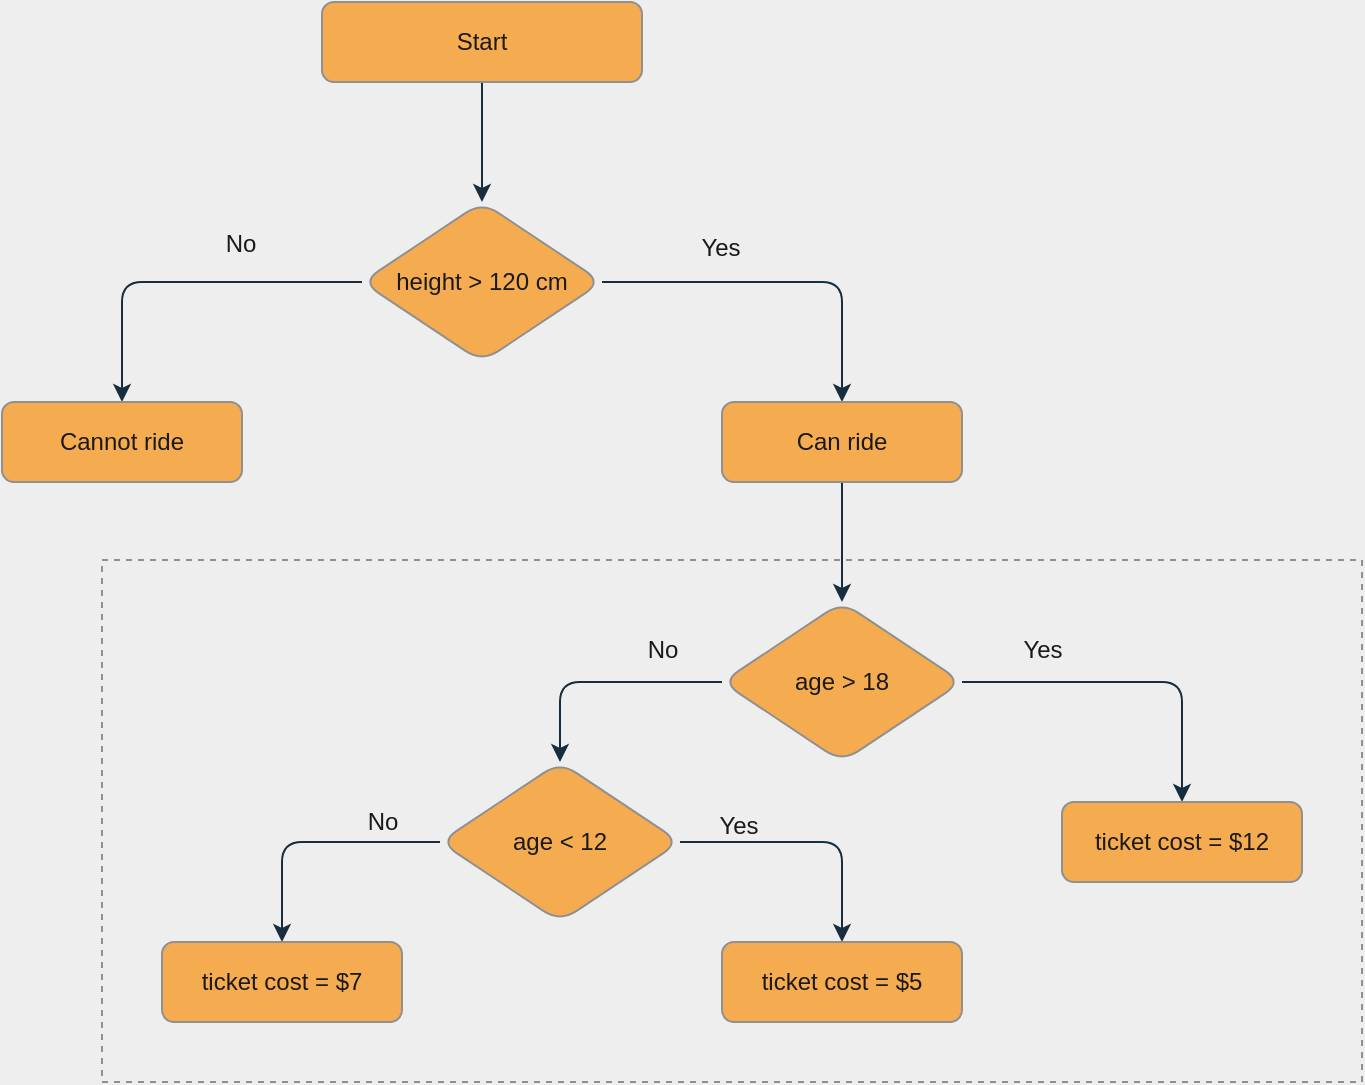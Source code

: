 <mxfile version="20.6.1" type="device"><diagram id="dXY64kvR28ZvuzQmYKx1" name="Page-1"><mxGraphModel dx="1428" dy="698" grid="1" gridSize="10" guides="1" tooltips="1" connect="1" arrows="1" fold="1" page="1" pageScale="1" pageWidth="850" pageHeight="1100" background="#EEEEEE" math="0" shadow="0"><root><mxCell id="0"/><mxCell id="1" parent="0"/><mxCell id="KKZ_EuiuVjyGu_h6_VOF-16" value="" style="rounded=0;whiteSpace=wrap;html=1;fontColor=#1A1A1A;fillColor=none;strokeColor=#909090;dashed=1;" vertex="1" parent="1"><mxGeometry x="130" y="359" width="630" height="261" as="geometry"/></mxCell><mxCell id="9rKU4UD40FlPrP_QNI6R-3" value="" style="edgeStyle=orthogonalEdgeStyle;rounded=0;orthogonalLoop=1;jettySize=auto;html=1;labelBackgroundColor=#EEEEEE;strokeColor=#182E3E;fontColor=#1A1A1A;" parent="1" source="9rKU4UD40FlPrP_QNI6R-1" target="9rKU4UD40FlPrP_QNI6R-2" edge="1"><mxGeometry relative="1" as="geometry"/></mxCell><mxCell id="9rKU4UD40FlPrP_QNI6R-1" value="Start" style="rounded=1;whiteSpace=wrap;html=1;fillColor=#F5AB50;strokeColor=#909090;fontColor=#1A1A1A;" parent="1" vertex="1"><mxGeometry x="240" y="80" width="160" height="40" as="geometry"/></mxCell><mxCell id="9rKU4UD40FlPrP_QNI6R-5" value="" style="edgeStyle=orthogonalEdgeStyle;rounded=1;orthogonalLoop=1;jettySize=auto;html=1;labelBackgroundColor=#EEEEEE;strokeColor=#182E3E;fontColor=#1A1A1A;" parent="1" source="9rKU4UD40FlPrP_QNI6R-2" target="9rKU4UD40FlPrP_QNI6R-4" edge="1"><mxGeometry relative="1" as="geometry"/></mxCell><mxCell id="9rKU4UD40FlPrP_QNI6R-7" value="" style="edgeStyle=orthogonalEdgeStyle;rounded=1;orthogonalLoop=1;jettySize=auto;html=1;labelBackgroundColor=#EEEEEE;strokeColor=#182E3E;fontColor=#1A1A1A;" parent="1" source="9rKU4UD40FlPrP_QNI6R-2" target="9rKU4UD40FlPrP_QNI6R-6" edge="1"><mxGeometry relative="1" as="geometry"/></mxCell><mxCell id="9rKU4UD40FlPrP_QNI6R-2" value="height &amp;gt; 120 cm" style="rhombus;whiteSpace=wrap;html=1;rounded=1;fillColor=#F5AB50;strokeColor=#909090;fontColor=#1A1A1A;" parent="1" vertex="1"><mxGeometry x="260" y="180" width="120" height="80" as="geometry"/></mxCell><mxCell id="9rKU4UD40FlPrP_QNI6R-4" value="Cannot ride" style="whiteSpace=wrap;html=1;rounded=1;fillColor=#F5AB50;strokeColor=#909090;fontColor=#1A1A1A;" parent="1" vertex="1"><mxGeometry x="80" y="280" width="120" height="40" as="geometry"/></mxCell><mxCell id="9rKU4UD40FlPrP_QNI6R-9" value="" style="edgeStyle=orthogonalEdgeStyle;rounded=0;orthogonalLoop=1;jettySize=auto;html=1;labelBackgroundColor=#EEEEEE;strokeColor=#182E3E;fontColor=#1A1A1A;" parent="1" source="9rKU4UD40FlPrP_QNI6R-6" target="9rKU4UD40FlPrP_QNI6R-8" edge="1"><mxGeometry relative="1" as="geometry"/></mxCell><mxCell id="9rKU4UD40FlPrP_QNI6R-6" value="Can ride" style="whiteSpace=wrap;html=1;rounded=1;fillColor=#F5AB50;strokeColor=#909090;fontColor=#1A1A1A;" parent="1" vertex="1"><mxGeometry x="440" y="280" width="120" height="40" as="geometry"/></mxCell><mxCell id="9rKU4UD40FlPrP_QNI6R-13" value="" style="edgeStyle=orthogonalEdgeStyle;rounded=1;orthogonalLoop=1;jettySize=auto;html=1;labelBackgroundColor=#EEEEEE;strokeColor=#182E3E;fontColor=#1A1A1A;" parent="1" source="9rKU4UD40FlPrP_QNI6R-8" target="9rKU4UD40FlPrP_QNI6R-12" edge="1"><mxGeometry relative="1" as="geometry"/></mxCell><mxCell id="KKZ_EuiuVjyGu_h6_VOF-5" style="edgeStyle=orthogonalEdgeStyle;rounded=1;orthogonalLoop=1;jettySize=auto;html=1;exitX=0;exitY=0.5;exitDx=0;exitDy=0;entryX=0.5;entryY=0;entryDx=0;entryDy=0;strokeColor=#182E3E;labelBackgroundColor=#EEEEEE;fontColor=#1A1A1A;" edge="1" parent="1" source="9rKU4UD40FlPrP_QNI6R-8" target="KKZ_EuiuVjyGu_h6_VOF-3"><mxGeometry relative="1" as="geometry"/></mxCell><mxCell id="9rKU4UD40FlPrP_QNI6R-8" value="age &amp;gt; 18" style="rhombus;whiteSpace=wrap;html=1;rounded=1;fillColor=#F5AB50;strokeColor=#909090;fontColor=#1A1A1A;" parent="1" vertex="1"><mxGeometry x="440" y="380" width="120" height="80" as="geometry"/></mxCell><mxCell id="9rKU4UD40FlPrP_QNI6R-12" value="ticket cost = $12" style="whiteSpace=wrap;html=1;rounded=1;fillColor=#F5AB50;strokeColor=#909090;fontColor=#1A1A1A;" parent="1" vertex="1"><mxGeometry x="610" y="480" width="120" height="40" as="geometry"/></mxCell><mxCell id="9rKU4UD40FlPrP_QNI6R-14" value="No" style="text;html=1;align=center;verticalAlign=middle;resizable=0;points=[];autosize=1;strokeColor=none;fillColor=none;fontColor=#1A1A1A;" parent="1" vertex="1"><mxGeometry x="179" y="186" width="40" height="30" as="geometry"/></mxCell><mxCell id="9rKU4UD40FlPrP_QNI6R-16" value="Yes" style="text;html=1;align=center;verticalAlign=middle;resizable=0;points=[];autosize=1;strokeColor=none;fillColor=none;fontColor=#1A1A1A;" parent="1" vertex="1"><mxGeometry x="419" y="188" width="40" height="30" as="geometry"/></mxCell><mxCell id="9rKU4UD40FlPrP_QNI6R-18" value="Yes" style="text;html=1;align=center;verticalAlign=middle;resizable=0;points=[];autosize=1;strokeColor=none;fillColor=none;fontColor=#1A1A1A;" parent="1" vertex="1"><mxGeometry x="580" y="389" width="40" height="30" as="geometry"/></mxCell><mxCell id="KKZ_EuiuVjyGu_h6_VOF-10" value="" style="edgeStyle=orthogonalEdgeStyle;rounded=1;orthogonalLoop=1;jettySize=auto;html=1;strokeColor=#182E3E;fontColor=#1A1A1A;labelBackgroundColor=#EEEEEE;" edge="1" parent="1" source="KKZ_EuiuVjyGu_h6_VOF-3" target="KKZ_EuiuVjyGu_h6_VOF-9"><mxGeometry relative="1" as="geometry"/></mxCell><mxCell id="KKZ_EuiuVjyGu_h6_VOF-12" value="" style="edgeStyle=orthogonalEdgeStyle;rounded=1;orthogonalLoop=1;jettySize=auto;html=1;strokeColor=#182E3E;fontColor=#1A1A1A;labelBackgroundColor=#EEEEEE;" edge="1" parent="1" source="KKZ_EuiuVjyGu_h6_VOF-3" target="KKZ_EuiuVjyGu_h6_VOF-11"><mxGeometry relative="1" as="geometry"/></mxCell><mxCell id="KKZ_EuiuVjyGu_h6_VOF-3" value="age &amp;lt; 12" style="rhombus;whiteSpace=wrap;html=1;rounded=1;fillColor=#F5AB50;strokeColor=#909090;fontColor=#1A1A1A;" vertex="1" parent="1"><mxGeometry x="299" y="460" width="120" height="80" as="geometry"/></mxCell><mxCell id="KKZ_EuiuVjyGu_h6_VOF-6" value="No" style="text;html=1;align=center;verticalAlign=middle;resizable=0;points=[];autosize=1;strokeColor=none;fillColor=none;fontColor=#1A1A1A;" vertex="1" parent="1"><mxGeometry x="390" y="389" width="40" height="30" as="geometry"/></mxCell><mxCell id="KKZ_EuiuVjyGu_h6_VOF-9" value="ticket cost = $7" style="whiteSpace=wrap;html=1;fillColor=#F5AB50;strokeColor=#909090;fontColor=#1A1A1A;rounded=1;" vertex="1" parent="1"><mxGeometry x="160" y="550" width="120" height="40" as="geometry"/></mxCell><mxCell id="KKZ_EuiuVjyGu_h6_VOF-11" value="ticket cost = $5" style="whiteSpace=wrap;html=1;fillColor=#F5AB50;strokeColor=#909090;fontColor=#1A1A1A;rounded=1;" vertex="1" parent="1"><mxGeometry x="440" y="550" width="120" height="40" as="geometry"/></mxCell><mxCell id="KKZ_EuiuVjyGu_h6_VOF-13" value="No" style="text;html=1;align=center;verticalAlign=middle;resizable=0;points=[];autosize=1;strokeColor=none;fillColor=none;fontColor=#1A1A1A;" vertex="1" parent="1"><mxGeometry x="250" y="475" width="40" height="30" as="geometry"/></mxCell><mxCell id="KKZ_EuiuVjyGu_h6_VOF-15" value="Yes" style="text;html=1;align=center;verticalAlign=middle;resizable=0;points=[];autosize=1;strokeColor=none;fillColor=none;fontColor=#1A1A1A;" vertex="1" parent="1"><mxGeometry x="428" y="477" width="40" height="30" as="geometry"/></mxCell></root></mxGraphModel></diagram></mxfile>